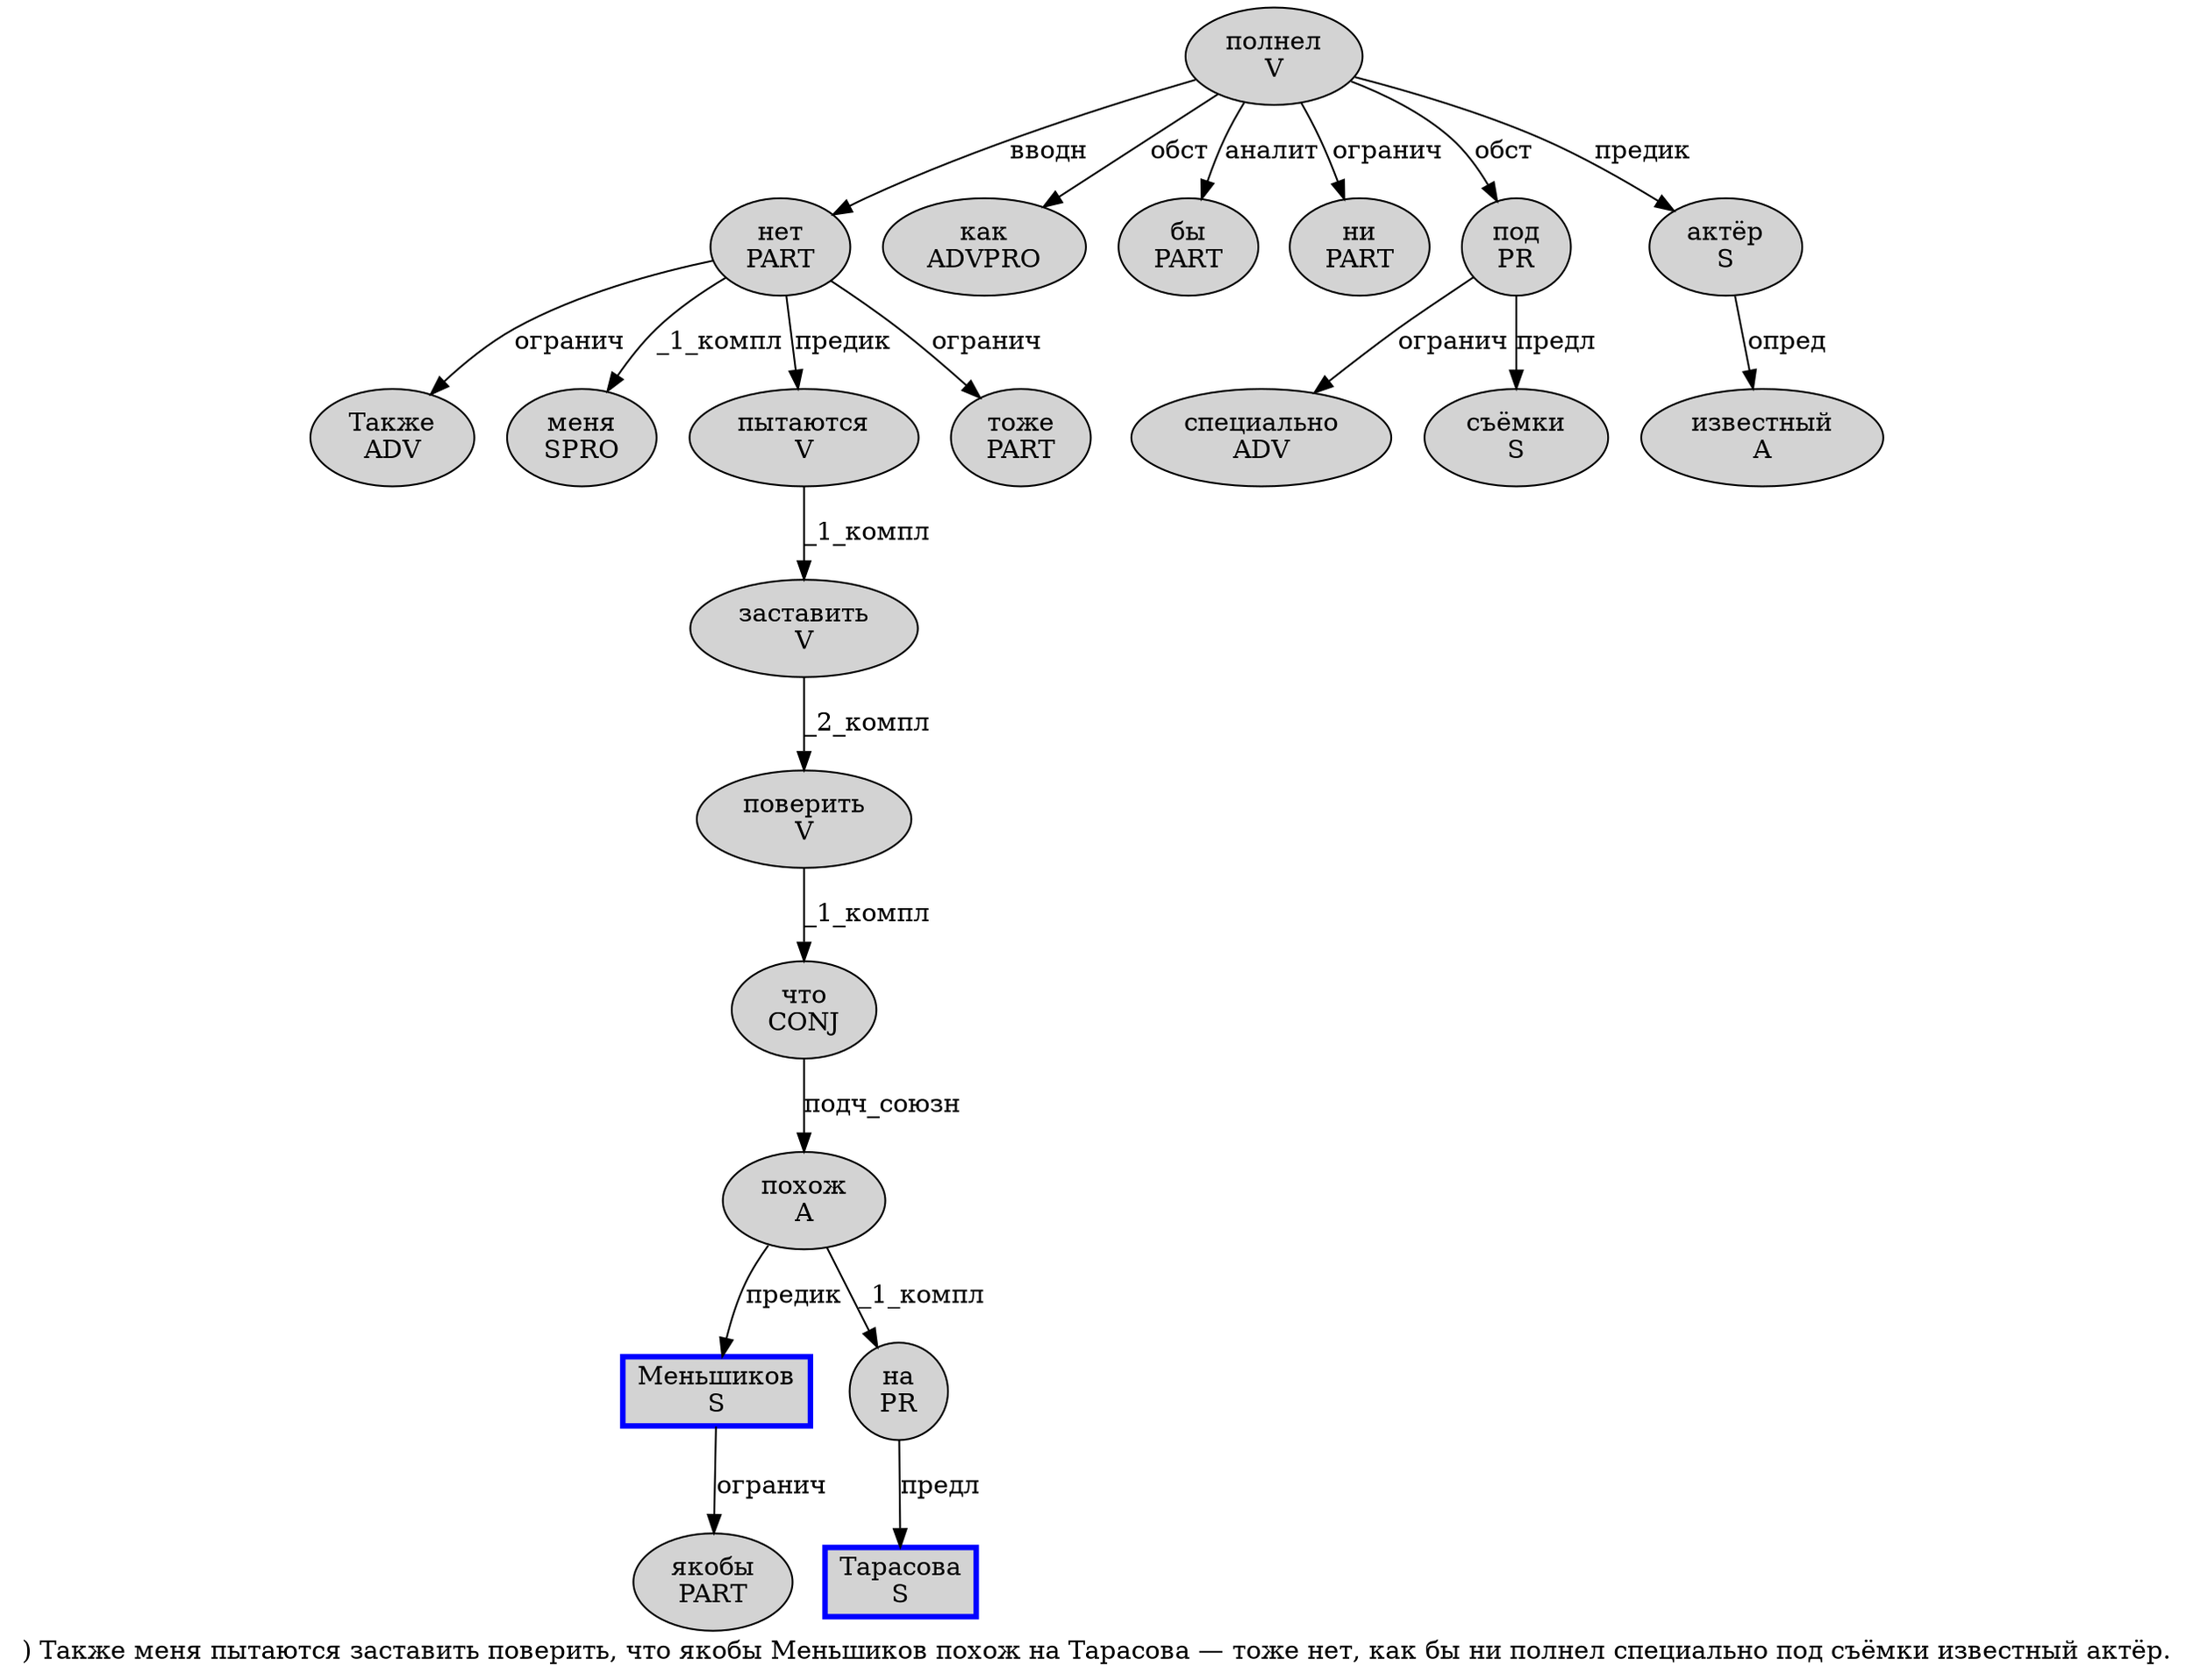 digraph SENTENCE_3366 {
	graph [label=") Также меня пытаются заставить поверить, что якобы Меньшиков похож на Тарасова — тоже нет, как бы ни полнел специально под съёмки известный актёр."]
	node [style=filled]
		1 [label="Также
ADV" color="" fillcolor=lightgray penwidth=1 shape=ellipse]
		2 [label="меня
SPRO" color="" fillcolor=lightgray penwidth=1 shape=ellipse]
		3 [label="пытаются
V" color="" fillcolor=lightgray penwidth=1 shape=ellipse]
		4 [label="заставить
V" color="" fillcolor=lightgray penwidth=1 shape=ellipse]
		5 [label="поверить
V" color="" fillcolor=lightgray penwidth=1 shape=ellipse]
		7 [label="что
CONJ" color="" fillcolor=lightgray penwidth=1 shape=ellipse]
		8 [label="якобы
PART" color="" fillcolor=lightgray penwidth=1 shape=ellipse]
		9 [label="Меньшиков
S" color=blue fillcolor=lightgray penwidth=3 shape=box]
		10 [label="похож
A" color="" fillcolor=lightgray penwidth=1 shape=ellipse]
		11 [label="на
PR" color="" fillcolor=lightgray penwidth=1 shape=ellipse]
		12 [label="Тарасова
S" color=blue fillcolor=lightgray penwidth=3 shape=box]
		14 [label="тоже
PART" color="" fillcolor=lightgray penwidth=1 shape=ellipse]
		15 [label="нет
PART" color="" fillcolor=lightgray penwidth=1 shape=ellipse]
		17 [label="как
ADVPRO" color="" fillcolor=lightgray penwidth=1 shape=ellipse]
		18 [label="бы
PART" color="" fillcolor=lightgray penwidth=1 shape=ellipse]
		19 [label="ни
PART" color="" fillcolor=lightgray penwidth=1 shape=ellipse]
		20 [label="полнел
V" color="" fillcolor=lightgray penwidth=1 shape=ellipse]
		21 [label="специально
ADV" color="" fillcolor=lightgray penwidth=1 shape=ellipse]
		22 [label="под
PR" color="" fillcolor=lightgray penwidth=1 shape=ellipse]
		23 [label="съёмки
S" color="" fillcolor=lightgray penwidth=1 shape=ellipse]
		24 [label="известный
A" color="" fillcolor=lightgray penwidth=1 shape=ellipse]
		25 [label="актёр
S" color="" fillcolor=lightgray penwidth=1 shape=ellipse]
			9 -> 8 [label="огранич"]
			7 -> 10 [label="подч_союзн"]
			15 -> 1 [label="огранич"]
			15 -> 2 [label="_1_компл"]
			15 -> 3 [label="предик"]
			15 -> 14 [label="огранич"]
			5 -> 7 [label="_1_компл"]
			10 -> 9 [label="предик"]
			10 -> 11 [label="_1_компл"]
			22 -> 21 [label="огранич"]
			22 -> 23 [label="предл"]
			25 -> 24 [label="опред"]
			3 -> 4 [label="_1_компл"]
			11 -> 12 [label="предл"]
			20 -> 15 [label="вводн"]
			20 -> 17 [label="обст"]
			20 -> 18 [label="аналит"]
			20 -> 19 [label="огранич"]
			20 -> 22 [label="обст"]
			20 -> 25 [label="предик"]
			4 -> 5 [label="_2_компл"]
}